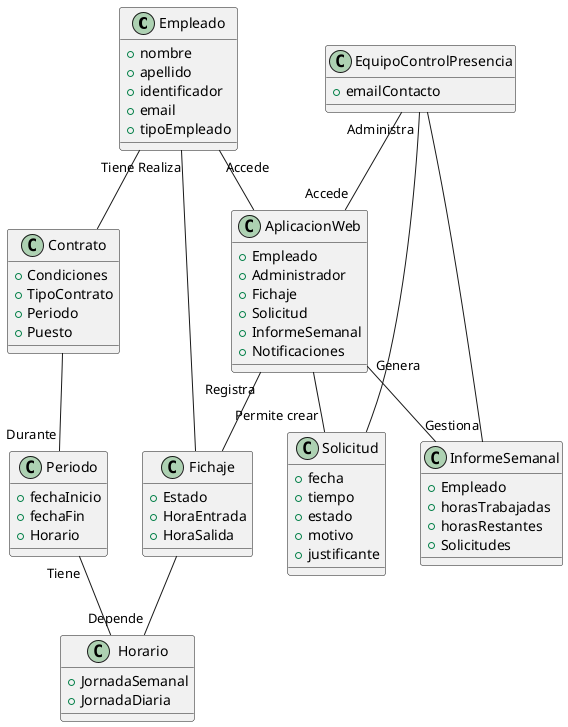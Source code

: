 @startuml

class Empleado {
    + nombre
    + apellido
    + identificador
    + email
    + tipoEmpleado
}

class EquipoControlPresencia {
    + emailContacto
}

class Fichaje {
    + Estado
    + HoraEntrada
    + HoraSalida
}

class AplicacionWeb {
    + Empleado
    + Administrador
    + Fichaje
    + Solicitud
    + InformeSemanal
    + Notificaciones
}

class Periodo {
    + fechaInicio
    + fechaFin
    + Horario
}

class Horario {
    + JornadaSemanal
    + JornadaDiaria
}

class Contrato {
    + Condiciones
    + TipoContrato
    + Periodo
    + Puesto
}

class InformeSemanal {
    + Empleado
    + horasTrabajadas
    + horasRestantes
    + Solicitudes
}

class Solicitud {
    + fecha
    + tiempo
    + estado
    + motivo
    + justificante
}

Empleado "Tiene" --  Contrato
Empleado "Realiza" --  Fichaje
Empleado "Accede" --  AplicacionWeb
AplicacionWeb  -- "Permite crear" Solicitud
AplicacionWeb "Genera" --  InformeSemanal
AplicacionWeb "Registra"--  Fichaje
Fichaje -- "Depende" Horario
Contrato -- "Durante" Periodo
Periodo "Tiene" --  Horario
EquipoControlPresencia "Administra" --  Solicitud
EquipoControlPresencia -- "Accede" AplicacionWeb
EquipoControlPresencia -- "Gestiona" InformeSemanal

@enduml
